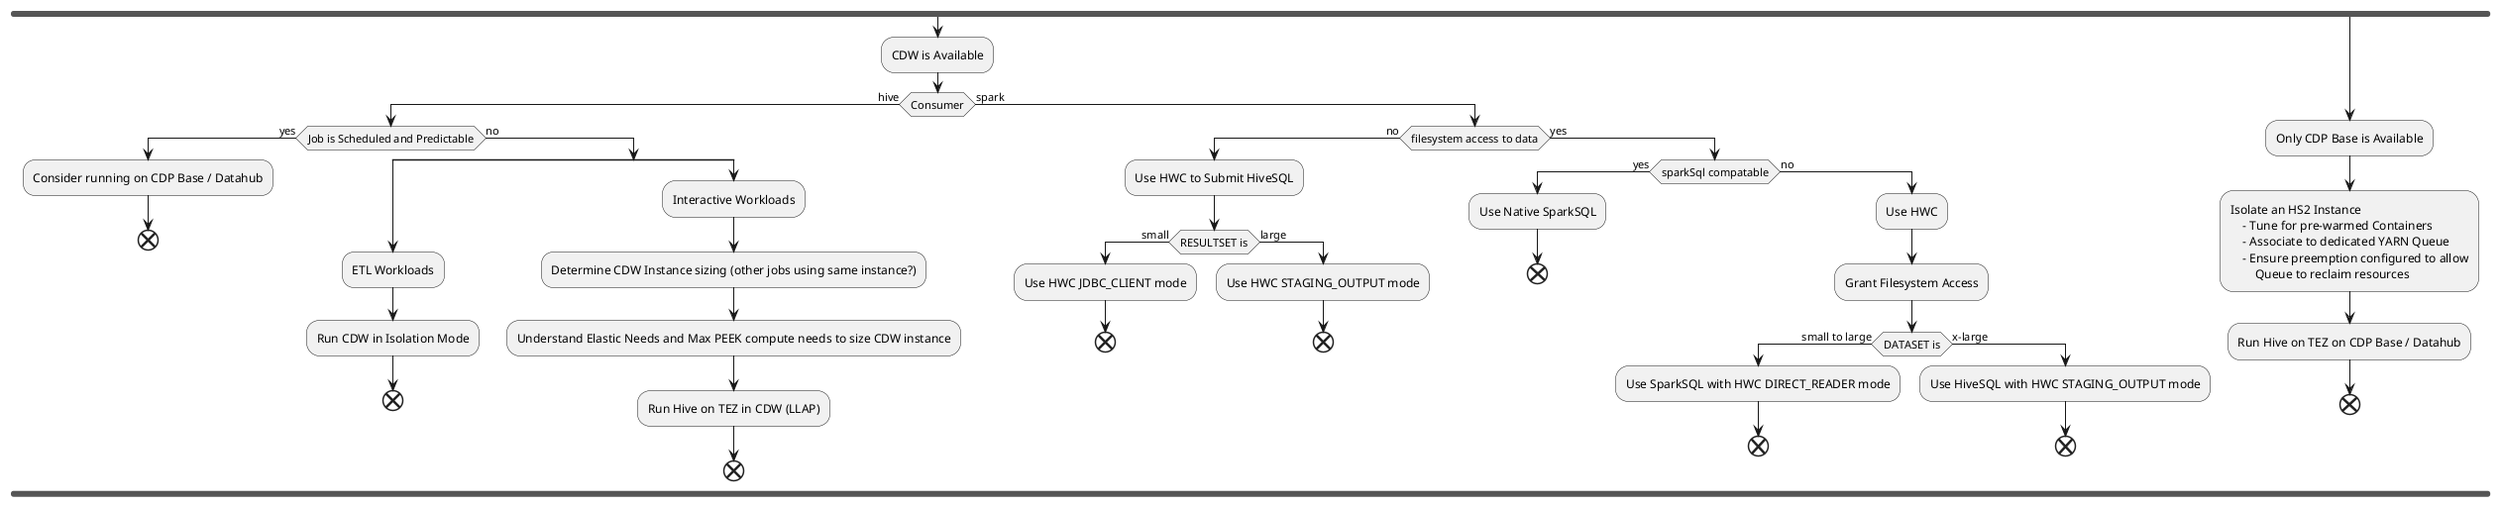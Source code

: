 @startuml
'https://plantuml.com/activity-diagram-beta


fork
  :CDW is Available;
  if (Consumer) then (hive)
    if (Job is Scheduled and Predictable) then (yes)
        :Consider running on CDP Base / Datahub;
        end
    else (no)
        split
            :ETL Workloads;
            :Run CDW in Isolation Mode;
            end
        split again
            :Interactive Workloads;
            :Determine CDW Instance sizing (other jobs using same instance?);
            :Understand Elastic Needs and Max PEEK compute needs to size CDW instance;
            :Run Hive on TEZ in CDW (LLAP);
            end
        end split
    endif
  else (spark)
    if (filesystem access to data) then (no)
        :Use HWC to Submit HiveSQL;
        if (RESULTSET is) then (small)
            :Use HWC JDBC_CLIENT mode;
            end
        else (large)
            :Use HWC STAGING_OUTPUT mode;
            end
        endif
    else (yes)
        if (sparkSql compatable) then (yes)
            :Use Native SparkSQL;
            end
        else (no)
            :Use HWC;
            :Grant Filesystem Access;
            if (DATASET is) then (small to large)
                :Use SparkSQL with HWC DIRECT_READER mode;
                end
            else (x-large)
                :Use HiveSQL with HWC STAGING_OUTPUT mode;
                end
            endif
        endif
    endif
  endif
fork again
    :Only CDP Base is Available;
    :Isolate an HS2 Instance
        - Tune for pre-warmed Containers
        - Associate to dedicated YARN Queue
        - Ensure preemption configured to allow
            Queue to reclaim resources;
    :Run Hive on TEZ on CDP Base / Datahub;
    end
end fork

@enduml
